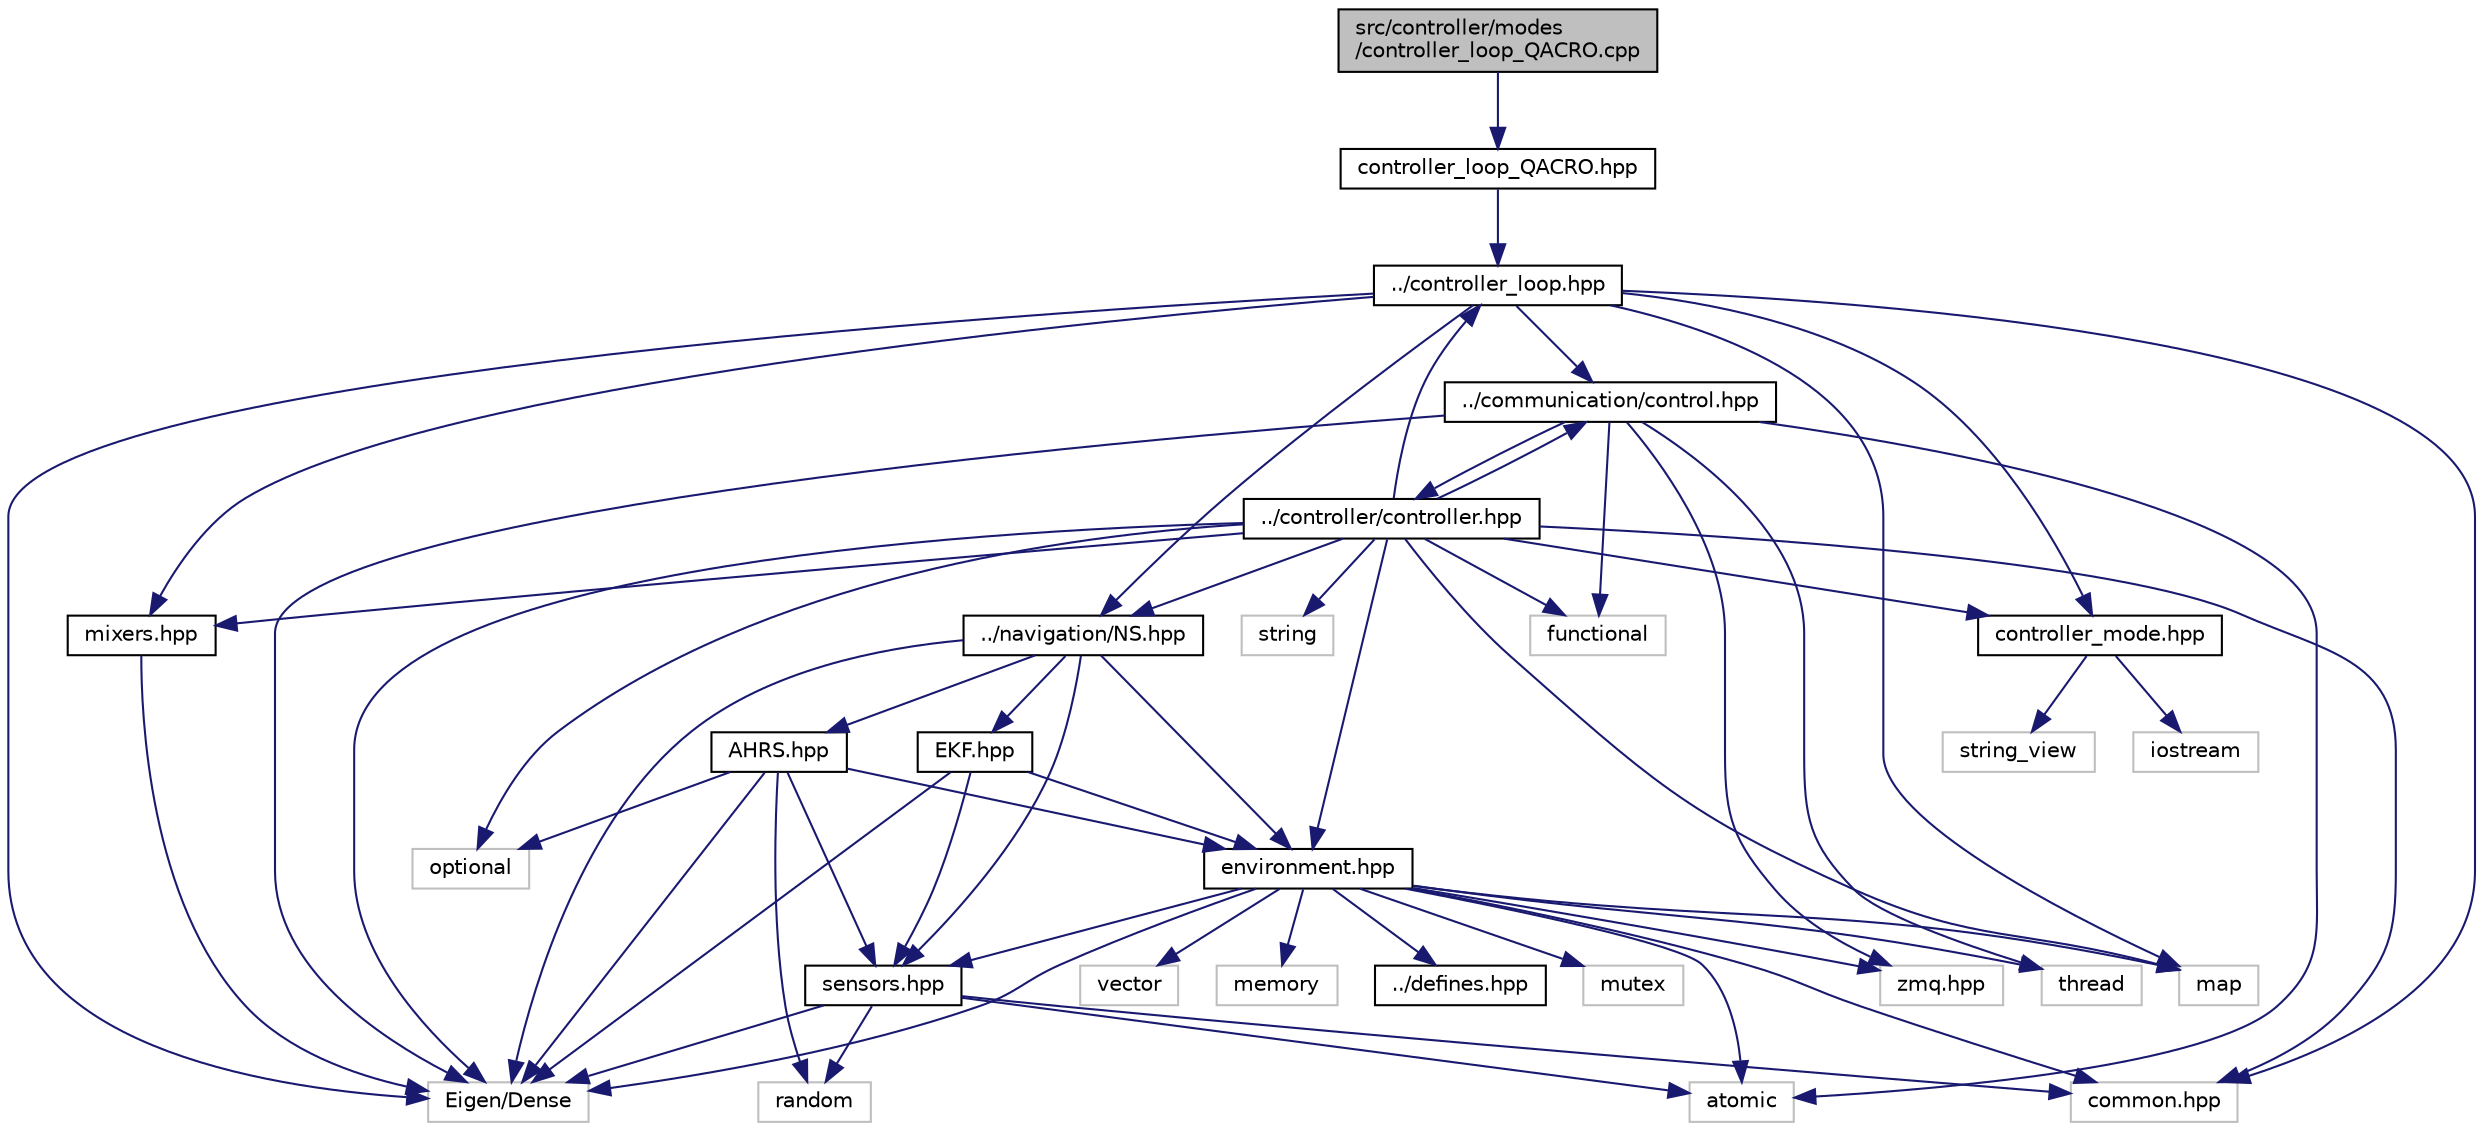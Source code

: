 digraph "src/controller/modes/controller_loop_QACRO.cpp"
{
 // LATEX_PDF_SIZE
  edge [fontname="Helvetica",fontsize="10",labelfontname="Helvetica",labelfontsize="10"];
  node [fontname="Helvetica",fontsize="10",shape=record];
  Node1 [label="src/controller/modes\l/controller_loop_QACRO.cpp",height=0.2,width=0.4,color="black", fillcolor="grey75", style="filled", fontcolor="black",tooltip=" "];
  Node1 -> Node2 [color="midnightblue",fontsize="10",style="solid"];
  Node2 [label="controller_loop_QACRO.hpp",height=0.2,width=0.4,color="black", fillcolor="white", style="filled",URL="$controller__loop___q_a_c_r_o_8hpp.html",tooltip=" "];
  Node2 -> Node3 [color="midnightblue",fontsize="10",style="solid"];
  Node3 [label="../controller_loop.hpp",height=0.2,width=0.4,color="black", fillcolor="white", style="filled",URL="$controller__loop_8hpp.html",tooltip=" "];
  Node3 -> Node4 [color="midnightblue",fontsize="10",style="solid"];
  Node4 [label="Eigen/Dense",height=0.2,width=0.4,color="grey75", fillcolor="white", style="filled",tooltip=" "];
  Node3 -> Node5 [color="midnightblue",fontsize="10",style="solid"];
  Node5 [label="map",height=0.2,width=0.4,color="grey75", fillcolor="white", style="filled",tooltip=" "];
  Node3 -> Node6 [color="midnightblue",fontsize="10",style="solid"];
  Node6 [label="controller_mode.hpp",height=0.2,width=0.4,color="black", fillcolor="white", style="filled",URL="$controller__mode_8hpp.html",tooltip=" "];
  Node6 -> Node7 [color="midnightblue",fontsize="10",style="solid"];
  Node7 [label="string_view",height=0.2,width=0.4,color="grey75", fillcolor="white", style="filled",tooltip=" "];
  Node6 -> Node8 [color="midnightblue",fontsize="10",style="solid"];
  Node8 [label="iostream",height=0.2,width=0.4,color="grey75", fillcolor="white", style="filled",tooltip=" "];
  Node3 -> Node9 [color="midnightblue",fontsize="10",style="solid"];
  Node9 [label="common.hpp",height=0.2,width=0.4,color="grey75", fillcolor="white", style="filled",tooltip=" "];
  Node3 -> Node10 [color="midnightblue",fontsize="10",style="solid"];
  Node10 [label="mixers.hpp",height=0.2,width=0.4,color="black", fillcolor="white", style="filled",URL="$mixers_8hpp.html",tooltip=" "];
  Node10 -> Node4 [color="midnightblue",fontsize="10",style="solid"];
  Node3 -> Node11 [color="midnightblue",fontsize="10",style="solid"];
  Node11 [label="../communication/control.hpp",height=0.2,width=0.4,color="black", fillcolor="white", style="filled",URL="$control_8hpp.html",tooltip=" "];
  Node11 -> Node12 [color="midnightblue",fontsize="10",style="solid"];
  Node12 [label="zmq.hpp",height=0.2,width=0.4,color="grey75", fillcolor="white", style="filled",tooltip=" "];
  Node11 -> Node4 [color="midnightblue",fontsize="10",style="solid"];
  Node11 -> Node13 [color="midnightblue",fontsize="10",style="solid"];
  Node13 [label="atomic",height=0.2,width=0.4,color="grey75", fillcolor="white", style="filled",tooltip=" "];
  Node11 -> Node14 [color="midnightblue",fontsize="10",style="solid"];
  Node14 [label="thread",height=0.2,width=0.4,color="grey75", fillcolor="white", style="filled",tooltip=" "];
  Node11 -> Node15 [color="midnightblue",fontsize="10",style="solid"];
  Node15 [label="functional",height=0.2,width=0.4,color="grey75", fillcolor="white", style="filled",tooltip=" "];
  Node11 -> Node16 [color="midnightblue",fontsize="10",style="solid"];
  Node16 [label="../controller/controller.hpp",height=0.2,width=0.4,color="black", fillcolor="white", style="filled",URL="$controller_8hpp.html",tooltip=" "];
  Node16 -> Node5 [color="midnightblue",fontsize="10",style="solid"];
  Node16 -> Node17 [color="midnightblue",fontsize="10",style="solid"];
  Node17 [label="string",height=0.2,width=0.4,color="grey75", fillcolor="white", style="filled",tooltip=" "];
  Node16 -> Node4 [color="midnightblue",fontsize="10",style="solid"];
  Node16 -> Node15 [color="midnightblue",fontsize="10",style="solid"];
  Node16 -> Node18 [color="midnightblue",fontsize="10",style="solid"];
  Node18 [label="optional",height=0.2,width=0.4,color="grey75", fillcolor="white", style="filled",tooltip=" "];
  Node16 -> Node19 [color="midnightblue",fontsize="10",style="solid"];
  Node19 [label="../navigation/NS.hpp",height=0.2,width=0.4,color="black", fillcolor="white", style="filled",URL="$_n_s_8hpp.html",tooltip=" "];
  Node19 -> Node4 [color="midnightblue",fontsize="10",style="solid"];
  Node19 -> Node20 [color="midnightblue",fontsize="10",style="solid"];
  Node20 [label="environment.hpp",height=0.2,width=0.4,color="black", fillcolor="white", style="filled",URL="$environment_8hpp.html",tooltip=" "];
  Node20 -> Node12 [color="midnightblue",fontsize="10",style="solid"];
  Node20 -> Node14 [color="midnightblue",fontsize="10",style="solid"];
  Node20 -> Node4 [color="midnightblue",fontsize="10",style="solid"];
  Node20 -> Node21 [color="midnightblue",fontsize="10",style="solid"];
  Node21 [label="mutex",height=0.2,width=0.4,color="grey75", fillcolor="white", style="filled",tooltip=" "];
  Node20 -> Node22 [color="midnightblue",fontsize="10",style="solid"];
  Node22 [label="vector",height=0.2,width=0.4,color="grey75", fillcolor="white", style="filled",tooltip=" "];
  Node20 -> Node23 [color="midnightblue",fontsize="10",style="solid"];
  Node23 [label="memory",height=0.2,width=0.4,color="grey75", fillcolor="white", style="filled",tooltip=" "];
  Node20 -> Node13 [color="midnightblue",fontsize="10",style="solid"];
  Node20 -> Node5 [color="midnightblue",fontsize="10",style="solid"];
  Node20 -> Node24 [color="midnightblue",fontsize="10",style="solid"];
  Node24 [label="sensors.hpp",height=0.2,width=0.4,color="black", fillcolor="white", style="filled",URL="$sensors_8hpp.html",tooltip=" "];
  Node24 -> Node4 [color="midnightblue",fontsize="10",style="solid"];
  Node24 -> Node25 [color="midnightblue",fontsize="10",style="solid"];
  Node25 [label="random",height=0.2,width=0.4,color="grey75", fillcolor="white", style="filled",tooltip=" "];
  Node24 -> Node13 [color="midnightblue",fontsize="10",style="solid"];
  Node24 -> Node9 [color="midnightblue",fontsize="10",style="solid"];
  Node20 -> Node9 [color="midnightblue",fontsize="10",style="solid"];
  Node20 -> Node26 [color="midnightblue",fontsize="10",style="solid"];
  Node26 [label="../defines.hpp",height=0.2,width=0.4,color="black", fillcolor="white", style="filled",URL="$defines_8hpp.html",tooltip=" "];
  Node19 -> Node24 [color="midnightblue",fontsize="10",style="solid"];
  Node19 -> Node27 [color="midnightblue",fontsize="10",style="solid"];
  Node27 [label="AHRS.hpp",height=0.2,width=0.4,color="black", fillcolor="white", style="filled",URL="$_a_h_r_s_8hpp.html",tooltip=" "];
  Node27 -> Node4 [color="midnightblue",fontsize="10",style="solid"];
  Node27 -> Node25 [color="midnightblue",fontsize="10",style="solid"];
  Node27 -> Node18 [color="midnightblue",fontsize="10",style="solid"];
  Node27 -> Node20 [color="midnightblue",fontsize="10",style="solid"];
  Node27 -> Node24 [color="midnightblue",fontsize="10",style="solid"];
  Node19 -> Node28 [color="midnightblue",fontsize="10",style="solid"];
  Node28 [label="EKF.hpp",height=0.2,width=0.4,color="black", fillcolor="white", style="filled",URL="$_e_k_f_8hpp.html",tooltip=" "];
  Node28 -> Node4 [color="midnightblue",fontsize="10",style="solid"];
  Node28 -> Node20 [color="midnightblue",fontsize="10",style="solid"];
  Node28 -> Node24 [color="midnightblue",fontsize="10",style="solid"];
  Node16 -> Node20 [color="midnightblue",fontsize="10",style="solid"];
  Node16 -> Node10 [color="midnightblue",fontsize="10",style="solid"];
  Node16 -> Node6 [color="midnightblue",fontsize="10",style="solid"];
  Node16 -> Node3 [color="midnightblue",fontsize="10",style="solid"];
  Node16 -> Node9 [color="midnightblue",fontsize="10",style="solid"];
  Node16 -> Node11 [color="midnightblue",fontsize="10",style="solid"];
  Node3 -> Node19 [color="midnightblue",fontsize="10",style="solid"];
}
